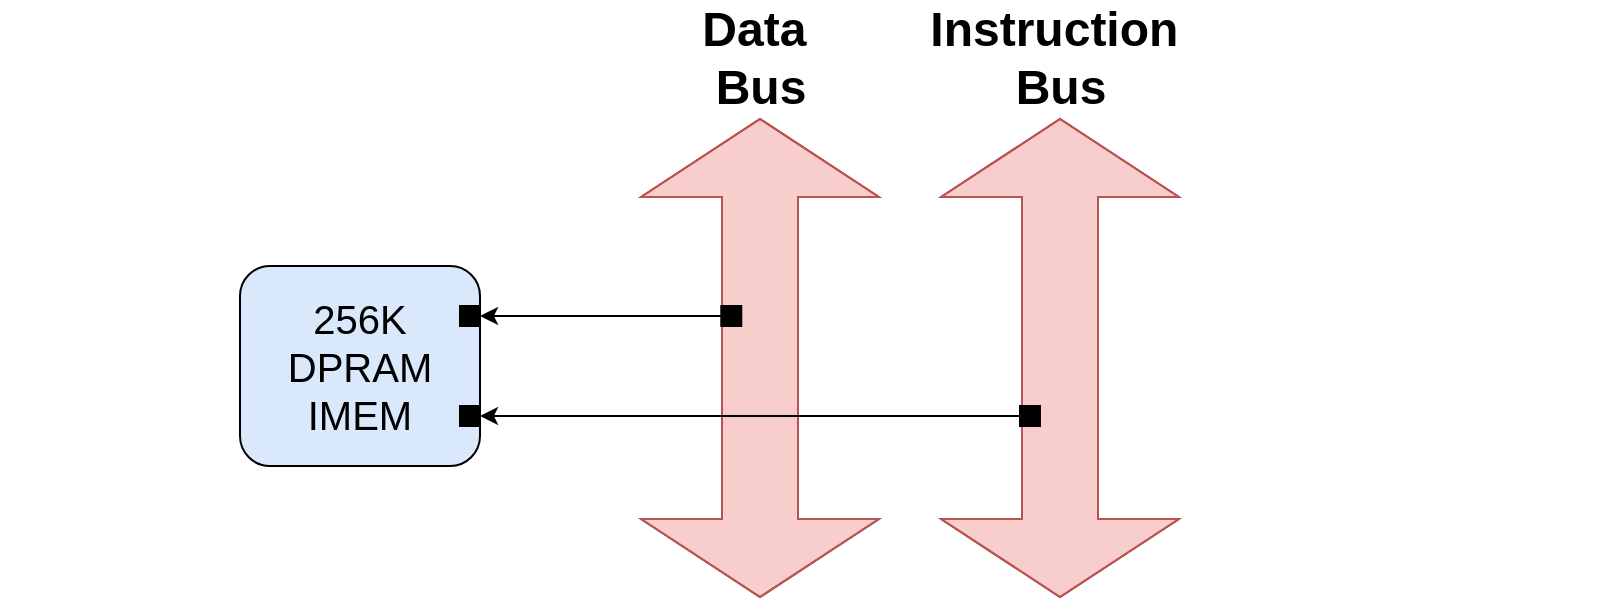 <mxfile version="26.2.2">
  <diagram id="0d0418cf-194d-6f34-59b4-59e4f961d9f4" name="Page-1">
    <mxGraphModel dx="2914" dy="2448" grid="1" gridSize="10" guides="1" tooltips="1" connect="1" arrows="1" fold="1" page="1" pageScale="1" pageWidth="850" pageHeight="1100" background="#ffffff" math="0" shadow="0">
      <root>
        <mxCell id="0" />
        <mxCell id="1" parent="0" />
        <mxCell id="uzlDISnxPtHAFPnPcL8n-1" value="" style="rounded=0;whiteSpace=wrap;html=1;strokeColor=none;fillColor=none;" vertex="1" parent="1">
          <mxGeometry x="-440" y="40" width="810" height="60" as="geometry" />
        </mxCell>
        <mxCell id="Z6jjLCT3h-Ti1fqnfsXL-3" value="&lt;b&gt;&lt;font style=&quot;font-size: 24px;&quot;&gt;Instruction&amp;nbsp;&lt;/font&gt;&lt;/b&gt;&lt;div&gt;&lt;b&gt;&lt;font style=&quot;font-size: 24px;&quot;&gt;Bus&lt;/font&gt;&lt;/b&gt;&lt;/div&gt;" style="shape=flexArrow;endArrow=classic;startArrow=classic;html=1;rounded=0;endWidth=80;endSize=12.67;startWidth=80;startSize=12.67;width=38;fillColor=#f8cecc;strokeColor=#b85450;" parent="1" edge="1">
          <mxGeometry x="1" y="30" width="100" height="100" relative="1" as="geometry">
            <mxPoint x="90" y="280" as="sourcePoint" />
            <mxPoint x="90" y="40" as="targetPoint" />
            <Array as="points">
              <mxPoint x="90" y="175" />
            </Array>
            <mxPoint x="30" y="-30" as="offset" />
          </mxGeometry>
        </mxCell>
        <mxCell id="Z6jjLCT3h-Ti1fqnfsXL-1" value="&lt;b&gt;&lt;font style=&quot;font-size: 24px;&quot;&gt;Data&amp;nbsp;&lt;/font&gt;&lt;/b&gt;&lt;div&gt;&lt;b&gt;&lt;font style=&quot;font-size: 24px;&quot;&gt;Bus&lt;/font&gt;&lt;/b&gt;&lt;/div&gt;" style="shape=flexArrow;endArrow=classic;startArrow=classic;html=1;rounded=0;endWidth=80;endSize=12.67;startWidth=80;startSize=12.67;width=38;fillColor=#f8cecc;strokeColor=#b85450;" parent="1" edge="1">
          <mxGeometry x="1" y="30" width="100" height="100" relative="1" as="geometry">
            <mxPoint x="-60" y="280" as="sourcePoint" />
            <mxPoint x="-60" y="40" as="targetPoint" />
            <Array as="points">
              <mxPoint x="-60" y="175" />
            </Array>
            <mxPoint x="30" y="-30" as="offset" />
          </mxGeometry>
        </mxCell>
        <mxCell id="2F20G_uUJtbaP4h0yDHO-4" value="256K&lt;br&gt;DPRAM&lt;br&gt;IMEM" style="rounded=1;whiteSpace=wrap;html=1;fontSize=20;fillColor=#DAE8FC;" parent="1" vertex="1">
          <mxGeometry x="-320" y="114" width="120" height="100" as="geometry" />
        </mxCell>
        <mxCell id="2F20G_uUJtbaP4h0yDHO-14" value="" style="rounded=0;whiteSpace=wrap;html=1;fontSize=20;fillColor=#000000;" parent="1" vertex="1">
          <mxGeometry x="-210" y="134" width="10" height="10" as="geometry" />
        </mxCell>
        <mxCell id="2F20G_uUJtbaP4h0yDHO-15" value="" style="rounded=0;whiteSpace=wrap;html=1;fontSize=20;fillColor=#000000;" parent="1" vertex="1">
          <mxGeometry x="-79.36" y="134" width="10" height="10" as="geometry" />
        </mxCell>
        <mxCell id="2F20G_uUJtbaP4h0yDHO-16" value="" style="endArrow=classic;html=1;rounded=0;fontSize=20;" parent="1" source="2F20G_uUJtbaP4h0yDHO-15" target="2F20G_uUJtbaP4h0yDHO-14" edge="1">
          <mxGeometry width="50" height="50" relative="1" as="geometry">
            <mxPoint x="-522" y="114" as="sourcePoint" />
            <mxPoint x="-472" y="64" as="targetPoint" />
          </mxGeometry>
        </mxCell>
        <mxCell id="Z6jjLCT3h-Ti1fqnfsXL-8" value="" style="rounded=0;whiteSpace=wrap;html=1;fontSize=20;fillColor=#000000;" parent="1" vertex="1">
          <mxGeometry x="-210" y="184" width="10" height="10" as="geometry" />
        </mxCell>
        <mxCell id="Z6jjLCT3h-Ti1fqnfsXL-9" value="" style="rounded=0;whiteSpace=wrap;html=1;fontSize=20;fillColor=#000000;" parent="1" vertex="1">
          <mxGeometry x="70" y="184" width="10" height="10" as="geometry" />
        </mxCell>
        <mxCell id="Z6jjLCT3h-Ti1fqnfsXL-10" value="" style="endArrow=classic;html=1;rounded=0;fontSize=20;" parent="1" source="Z6jjLCT3h-Ti1fqnfsXL-9" target="Z6jjLCT3h-Ti1fqnfsXL-8" edge="1">
          <mxGeometry width="50" height="50" relative="1" as="geometry">
            <mxPoint x="-512" y="124" as="sourcePoint" />
            <mxPoint x="-462" y="74" as="targetPoint" />
          </mxGeometry>
        </mxCell>
      </root>
    </mxGraphModel>
  </diagram>
</mxfile>
